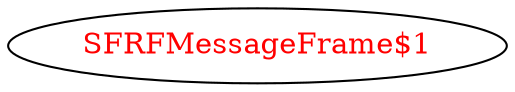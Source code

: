 digraph dependencyGraph {
 concentrate=true;
 ranksep="2.0";
 rankdir="LR"; 
 splines="ortho";
"SFRFMessageFrame$1" [fontcolor="red"];
}